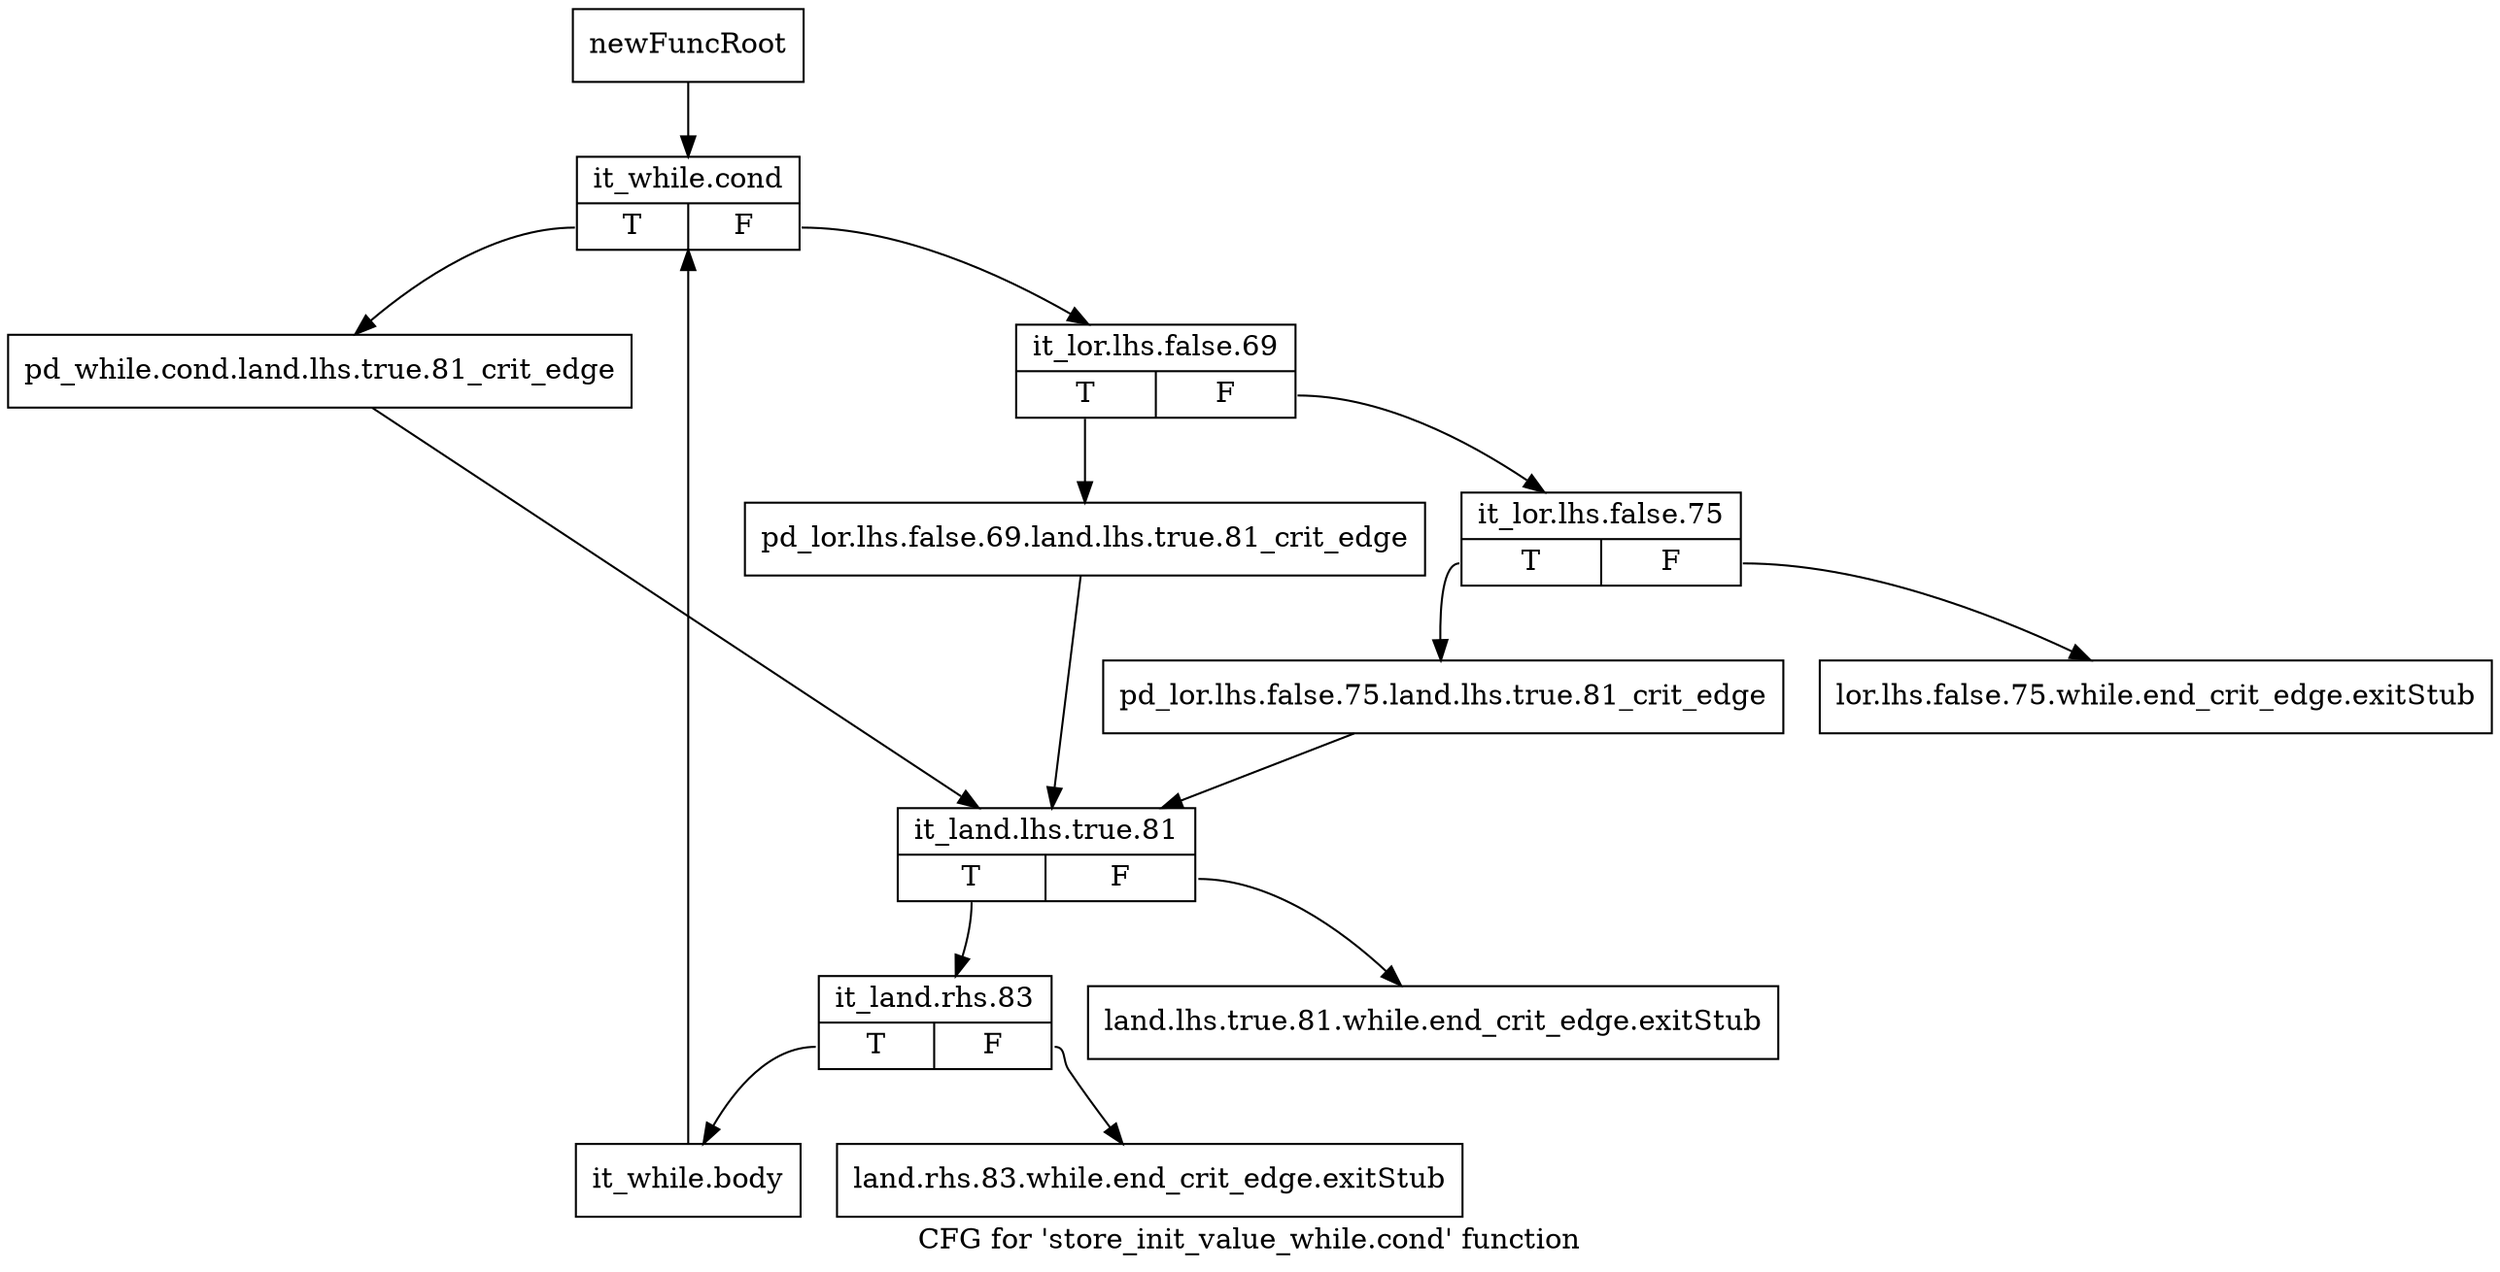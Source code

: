 digraph "CFG for 'store_init_value_while.cond' function" {
	label="CFG for 'store_init_value_while.cond' function";

	Node0xa0649b0 [shape=record,label="{newFuncRoot}"];
	Node0xa0649b0 -> Node0xa06de80;
	Node0xa06dd90 [shape=record,label="{lor.lhs.false.75.while.end_crit_edge.exitStub}"];
	Node0xa06dde0 [shape=record,label="{land.lhs.true.81.while.end_crit_edge.exitStub}"];
	Node0xa06de30 [shape=record,label="{land.rhs.83.while.end_crit_edge.exitStub}"];
	Node0xa06de80 [shape=record,label="{it_while.cond|{<s0>T|<s1>F}}"];
	Node0xa06de80:s0 -> Node0xa06e010;
	Node0xa06de80:s1 -> Node0xa06ded0;
	Node0xa06ded0 [shape=record,label="{it_lor.lhs.false.69|{<s0>T|<s1>F}}"];
	Node0xa06ded0:s0 -> Node0xa06dfc0;
	Node0xa06ded0:s1 -> Node0xa06df20;
	Node0xa06df20 [shape=record,label="{it_lor.lhs.false.75|{<s0>T|<s1>F}}"];
	Node0xa06df20:s0 -> Node0xa06df70;
	Node0xa06df20:s1 -> Node0xa06dd90;
	Node0xa06df70 [shape=record,label="{pd_lor.lhs.false.75.land.lhs.true.81_crit_edge}"];
	Node0xa06df70 -> Node0xa06e060;
	Node0xa06dfc0 [shape=record,label="{pd_lor.lhs.false.69.land.lhs.true.81_crit_edge}"];
	Node0xa06dfc0 -> Node0xa06e060;
	Node0xa06e010 [shape=record,label="{pd_while.cond.land.lhs.true.81_crit_edge}"];
	Node0xa06e010 -> Node0xa06e060;
	Node0xa06e060 [shape=record,label="{it_land.lhs.true.81|{<s0>T|<s1>F}}"];
	Node0xa06e060:s0 -> Node0xa06e0b0;
	Node0xa06e060:s1 -> Node0xa06dde0;
	Node0xa06e0b0 [shape=record,label="{it_land.rhs.83|{<s0>T|<s1>F}}"];
	Node0xa06e0b0:s0 -> Node0xa06e100;
	Node0xa06e0b0:s1 -> Node0xa06de30;
	Node0xa06e100 [shape=record,label="{it_while.body}"];
	Node0xa06e100 -> Node0xa06de80;
}
